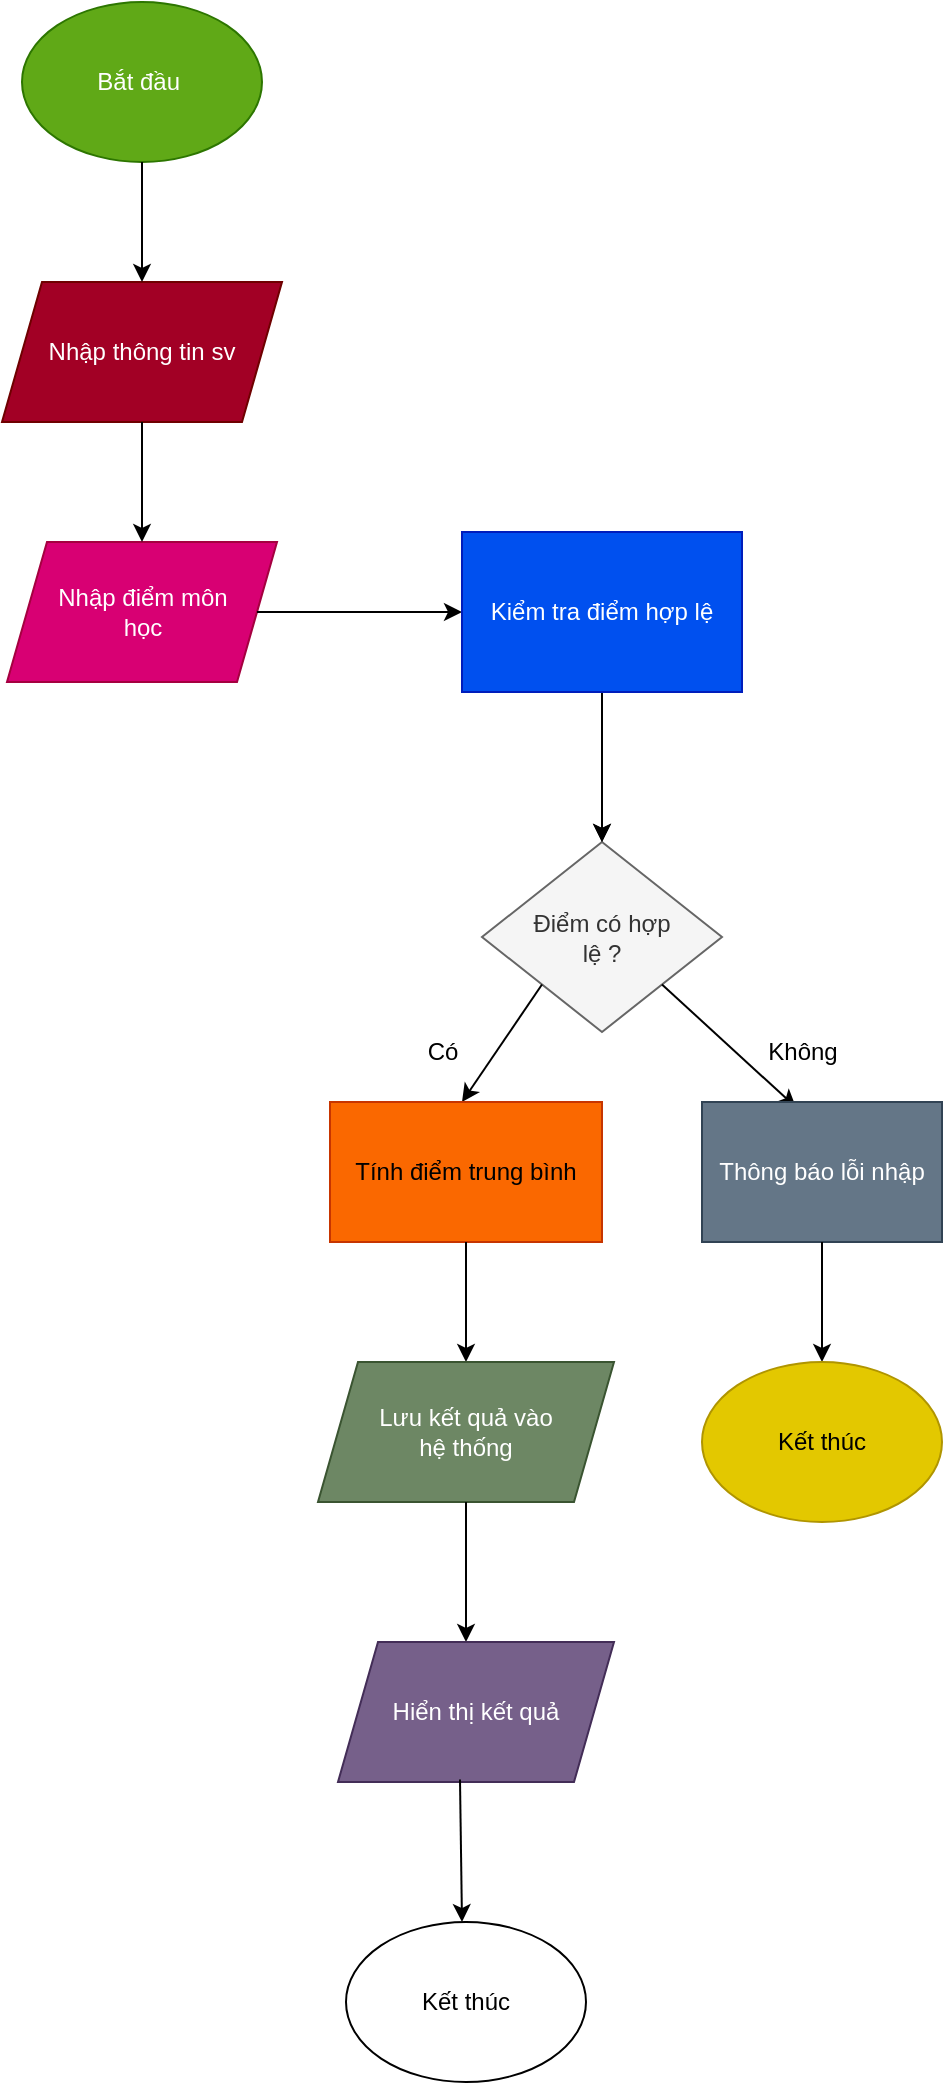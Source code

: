<mxfile version="28.1.2">
  <diagram name="Trang-1" id="yyXsPRLaYPaVGF7CnpPT">
    <mxGraphModel dx="692" dy="501" grid="1" gridSize="10" guides="1" tooltips="1" connect="1" arrows="1" fold="1" page="1" pageScale="1" pageWidth="827" pageHeight="1169" math="0" shadow="0">
      <root>
        <mxCell id="0" />
        <mxCell id="1" parent="0" />
        <mxCell id="Eh6ZHCR8NkGB6q61IKbv-2" value="Bắt đầu&amp;nbsp;" style="ellipse;whiteSpace=wrap;html=1;fillColor=#60a917;strokeColor=#2D7600;fontColor=#ffffff;" parent="1" vertex="1">
          <mxGeometry x="140" y="40" width="120" height="80" as="geometry" />
        </mxCell>
        <mxCell id="Eh6ZHCR8NkGB6q61IKbv-4" value="Nhập thông tin sv" style="shape=parallelogram;perimeter=parallelogramPerimeter;whiteSpace=wrap;html=1;fixedSize=1;fillColor=#a20025;strokeColor=#6F0000;fontColor=#ffffff;" parent="1" vertex="1">
          <mxGeometry x="130" y="180" width="140" height="70" as="geometry" />
        </mxCell>
        <mxCell id="Eh6ZHCR8NkGB6q61IKbv-5" value="Nhập điểm môn&lt;div&gt;học&lt;/div&gt;" style="shape=parallelogram;perimeter=parallelogramPerimeter;whiteSpace=wrap;html=1;fixedSize=1;fillColor=#d80073;strokeColor=#A50040;fontColor=#ffffff;" parent="1" vertex="1">
          <mxGeometry x="132.5" y="310" width="135" height="70" as="geometry" />
        </mxCell>
        <mxCell id="Eh6ZHCR8NkGB6q61IKbv-7" value="Điểm có hợp&lt;div&gt;lệ ?&lt;/div&gt;" style="rhombus;whiteSpace=wrap;html=1;fillColor=#f5f5f5;fontColor=#333333;strokeColor=#666666;" parent="1" vertex="1">
          <mxGeometry x="370" y="460" width="120" height="95" as="geometry" />
        </mxCell>
        <mxCell id="Eh6ZHCR8NkGB6q61IKbv-8" value="" style="endArrow=classic;html=1;rounded=0;" parent="1" edge="1">
          <mxGeometry width="50" height="50" relative="1" as="geometry">
            <mxPoint x="200" y="120" as="sourcePoint" />
            <mxPoint x="200" y="180" as="targetPoint" />
            <Array as="points">
              <mxPoint x="200" y="150" />
            </Array>
          </mxGeometry>
        </mxCell>
        <mxCell id="Hc21k_h5qNArCi-fCjcL-1" value="" style="endArrow=classic;html=1;rounded=0;" parent="1" target="Eh6ZHCR8NkGB6q61IKbv-5" edge="1">
          <mxGeometry width="50" height="50" relative="1" as="geometry">
            <mxPoint x="200" y="260" as="sourcePoint" />
            <mxPoint x="225" y="260" as="targetPoint" />
            <Array as="points">
              <mxPoint x="200" y="250" />
              <mxPoint x="200" y="260" />
            </Array>
          </mxGeometry>
        </mxCell>
        <mxCell id="Hc21k_h5qNArCi-fCjcL-2" value="" style="endArrow=classic;html=1;rounded=0;exitX=1;exitY=0.5;exitDx=0;exitDy=0;entryX=0;entryY=0.5;entryDx=0;entryDy=0;entryPerimeter=0;" parent="1" source="Eh6ZHCR8NkGB6q61IKbv-5" edge="1">
          <mxGeometry width="50" height="50" relative="1" as="geometry">
            <mxPoint x="390" y="380" as="sourcePoint" />
            <mxPoint x="360" y="345" as="targetPoint" />
            <Array as="points" />
          </mxGeometry>
        </mxCell>
        <mxCell id="Hc21k_h5qNArCi-fCjcL-3" value="" style="edgeStyle=none;orthogonalLoop=1;jettySize=auto;html=1;rounded=0;entryX=0.5;entryY=0;entryDx=0;entryDy=0;" parent="1" target="Eh6ZHCR8NkGB6q61IKbv-7" edge="1">
          <mxGeometry width="100" relative="1" as="geometry">
            <mxPoint x="430" y="385" as="sourcePoint" />
            <mxPoint x="420" y="460" as="targetPoint" />
            <Array as="points" />
          </mxGeometry>
        </mxCell>
        <mxCell id="Hc21k_h5qNArCi-fCjcL-7" value="Có" style="text;html=1;align=center;verticalAlign=middle;resizable=0;points=[];autosize=1;strokeColor=none;fillColor=none;" parent="1" vertex="1">
          <mxGeometry x="330" y="550" width="40" height="30" as="geometry" />
        </mxCell>
        <mxCell id="Hc21k_h5qNArCi-fCjcL-10" value="Không" style="text;html=1;align=center;verticalAlign=middle;resizable=0;points=[];autosize=1;strokeColor=none;fillColor=none;" parent="1" vertex="1">
          <mxGeometry x="500" y="550" width="60" height="30" as="geometry" />
        </mxCell>
        <mxCell id="Hc21k_h5qNArCi-fCjcL-11" value="" style="endArrow=classic;html=1;rounded=0;exitX=1;exitY=1;exitDx=0;exitDy=0;entryX=0.392;entryY=0.039;entryDx=0;entryDy=0;entryPerimeter=0;" parent="1" source="Eh6ZHCR8NkGB6q61IKbv-7" target="Hc21k_h5qNArCi-fCjcL-15" edge="1">
          <mxGeometry width="50" height="50" relative="1" as="geometry">
            <mxPoint x="540" y="600" as="sourcePoint" />
            <mxPoint x="510" y="590" as="targetPoint" />
          </mxGeometry>
        </mxCell>
        <mxCell id="Hc21k_h5qNArCi-fCjcL-12" value="" style="endArrow=classic;html=1;rounded=0;exitX=0;exitY=1;exitDx=0;exitDy=0;" parent="1" source="Eh6ZHCR8NkGB6q61IKbv-7" edge="1">
          <mxGeometry width="50" height="50" relative="1" as="geometry">
            <mxPoint x="540" y="600" as="sourcePoint" />
            <mxPoint x="360" y="590" as="targetPoint" />
          </mxGeometry>
        </mxCell>
        <mxCell id="Hc21k_h5qNArCi-fCjcL-14" value="Tính điểm trung bình" style="rounded=0;whiteSpace=wrap;html=1;fillColor=#fa6800;strokeColor=#C73500;fontColor=#000000;" parent="1" vertex="1">
          <mxGeometry x="294" y="590" width="136" height="70" as="geometry" />
        </mxCell>
        <mxCell id="Hc21k_h5qNArCi-fCjcL-15" value="Thông báo lỗi nhập" style="rounded=0;whiteSpace=wrap;html=1;fillColor=#647687;strokeColor=#314354;fontColor=#ffffff;" parent="1" vertex="1">
          <mxGeometry x="480" y="590" width="120" height="70" as="geometry" />
        </mxCell>
        <mxCell id="Hc21k_h5qNArCi-fCjcL-18" value="" style="endArrow=classic;html=1;rounded=0;exitX=0.5;exitY=1;exitDx=0;exitDy=0;" parent="1" source="Hc21k_h5qNArCi-fCjcL-14" edge="1">
          <mxGeometry width="50" height="50" relative="1" as="geometry">
            <mxPoint x="550" y="630" as="sourcePoint" />
            <mxPoint x="362" y="720" as="targetPoint" />
          </mxGeometry>
        </mxCell>
        <mxCell id="Hc21k_h5qNArCi-fCjcL-19" value="Lưu kết quả vào&lt;div&gt;hệ thống&lt;/div&gt;" style="shape=parallelogram;perimeter=parallelogramPerimeter;whiteSpace=wrap;html=1;fixedSize=1;fillColor=#6d8764;strokeColor=#3A5431;fontColor=#ffffff;" parent="1" vertex="1">
          <mxGeometry x="288" y="720" width="148" height="70" as="geometry" />
        </mxCell>
        <mxCell id="Hc21k_h5qNArCi-fCjcL-22" value="" style="edgeStyle=orthogonalEdgeStyle;rounded=0;orthogonalLoop=1;jettySize=auto;html=1;exitX=0.5;exitY=1;exitDx=0;exitDy=0;" parent="1" source="Hc21k_h5qNArCi-fCjcL-21" target="Eh6ZHCR8NkGB6q61IKbv-7" edge="1">
          <mxGeometry relative="1" as="geometry" />
        </mxCell>
        <mxCell id="Hc21k_h5qNArCi-fCjcL-21" value="Kiểm tra điểm hợp lệ" style="rounded=0;whiteSpace=wrap;html=1;fillColor=#0050ef;strokeColor=#001DBC;fontColor=#ffffff;" parent="1" vertex="1">
          <mxGeometry x="360" y="305" width="140" height="80" as="geometry" />
        </mxCell>
        <mxCell id="Hc21k_h5qNArCi-fCjcL-23" value="" style="endArrow=classic;html=1;rounded=0;exitX=0.5;exitY=1;exitDx=0;exitDy=0;" parent="1" source="Hc21k_h5qNArCi-fCjcL-15" edge="1">
          <mxGeometry width="50" height="50" relative="1" as="geometry">
            <mxPoint x="550" y="760" as="sourcePoint" />
            <mxPoint x="540" y="720" as="targetPoint" />
          </mxGeometry>
        </mxCell>
        <mxCell id="Hc21k_h5qNArCi-fCjcL-24" value="Kết thúc" style="ellipse;whiteSpace=wrap;html=1;fillColor=#e3c800;strokeColor=#B09500;fontColor=#000000;" parent="1" vertex="1">
          <mxGeometry x="480" y="720" width="120" height="80" as="geometry" />
        </mxCell>
        <mxCell id="Hc21k_h5qNArCi-fCjcL-25" value="" style="endArrow=classic;html=1;rounded=0;exitX=0.5;exitY=1;exitDx=0;exitDy=0;" parent="1" source="Hc21k_h5qNArCi-fCjcL-19" edge="1">
          <mxGeometry width="50" height="50" relative="1" as="geometry">
            <mxPoint x="560" y="720" as="sourcePoint" />
            <mxPoint x="362" y="860" as="targetPoint" />
          </mxGeometry>
        </mxCell>
        <mxCell id="Hc21k_h5qNArCi-fCjcL-26" value="Hiển thị kết quả" style="shape=parallelogram;perimeter=parallelogramPerimeter;whiteSpace=wrap;html=1;fixedSize=1;fillColor=#76608a;strokeColor=#432D57;fontColor=#ffffff;" parent="1" vertex="1">
          <mxGeometry x="298" y="860" width="138" height="70" as="geometry" />
        </mxCell>
        <mxCell id="Hc21k_h5qNArCi-fCjcL-27" value="" style="endArrow=classic;html=1;rounded=0;exitX=0.442;exitY=0.982;exitDx=0;exitDy=0;exitPerimeter=0;" parent="1" source="Hc21k_h5qNArCi-fCjcL-26" edge="1">
          <mxGeometry width="50" height="50" relative="1" as="geometry">
            <mxPoint x="560" y="1020" as="sourcePoint" />
            <mxPoint x="360" y="1000" as="targetPoint" />
          </mxGeometry>
        </mxCell>
        <mxCell id="Hc21k_h5qNArCi-fCjcL-28" value="Kết thúc" style="ellipse;whiteSpace=wrap;html=1;" parent="1" vertex="1">
          <mxGeometry x="302" y="1000" width="120" height="80" as="geometry" />
        </mxCell>
      </root>
    </mxGraphModel>
  </diagram>
</mxfile>
